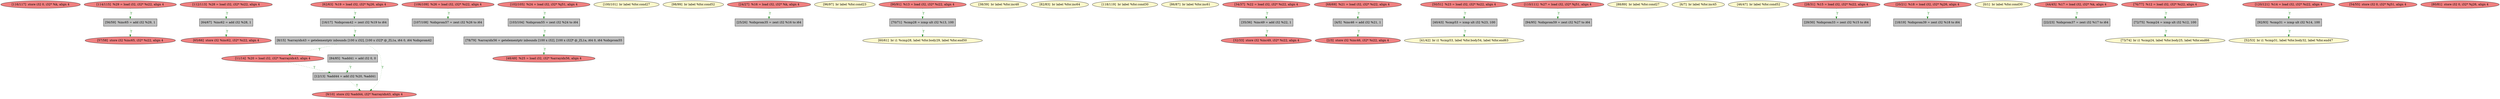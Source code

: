 
digraph G {


node948 [fillcolor=lightcoral,label="[116/117]  store i32 0, i32* %k, align 4",shape=ellipse,style=filled ]
node947 [fillcolor=lightcoral,label="[114/115]  %29 = load i32, i32* %i22, align 4",shape=ellipse,style=filled ]
node946 [fillcolor=lightcoral,label="[112/113]  %28 = load i32, i32* %i22, align 4",shape=ellipse,style=filled ]
node945 [fillcolor=lightcoral,label="[11/14]  %20 = load i32, i32* %arrayidx43, align 4",shape=ellipse,style=filled ]
node940 [fillcolor=lightcoral,label="[106/109]  %26 = load i32, i32* %i22, align 4",shape=ellipse,style=filled ]
node941 [fillcolor=grey,label="[12/13]  %add44 = add i32 %20, %add41",shape=rectangle,style=filled ]
node938 [fillcolor=grey,label="[103/104]  %idxprom55 = zext i32 %24 to i64",shape=rectangle,style=filled ]
node943 [fillcolor=lightcoral,label="[9/10]  store i32 %add44, i32* %arrayidx43, align 4",shape=ellipse,style=filled ]
node937 [fillcolor=lightcoral,label="[102/105]  %24 = load i32, i32* %j51, align 4",shape=ellipse,style=filled ]
node936 [fillcolor=lemonchiffon,label="[100/101]  br label %for.cond27",shape=ellipse,style=filled ]
node935 [fillcolor=lemonchiffon,label="[98/99]  br label %for.cond52",shape=ellipse,style=filled ]
node934 [fillcolor=grey,label="[25/26]  %idxprom35 = zext i32 %16 to i64",shape=rectangle,style=filled ]
node933 [fillcolor=lemonchiffon,label="[96/97]  br label %for.cond23",shape=ellipse,style=filled ]
node932 [fillcolor=lightcoral,label="[65/66]  store i32 %inc62, i32* %i22, align 4",shape=ellipse,style=filled ]
node930 [fillcolor=lightcoral,label="[57/58]  store i32 %inc65, i32* %i22, align 4",shape=ellipse,style=filled ]
node928 [fillcolor=lightcoral,label="[90/91]  %13 = load i32, i32* %i22, align 4",shape=ellipse,style=filled ]
node904 [fillcolor=lemonchiffon,label="[38/39]  br label %for.inc48",shape=ellipse,style=filled ]
node924 [fillcolor=lemonchiffon,label="[82/83]  br label %for.inc64",shape=ellipse,style=filled ]
node949 [fillcolor=lemonchiffon,label="[118/119]  br label %for.cond30",shape=ellipse,style=filled ]
node926 [fillcolor=lemonchiffon,label="[86/87]  br label %for.inc61",shape=ellipse,style=filled ]
node903 [fillcolor=lightcoral,label="[34/37]  %22 = load i32, i32* %i22, align 4",shape=ellipse,style=filled ]
node917 [fillcolor=lightcoral,label="[68/69]  %21 = load i32, i32* %i22, align 4",shape=ellipse,style=filled ]
node950 [fillcolor=lemonchiffon,label="[41/42]  br i1 %cmp53, label %for.body54, label %for.end63",shape=ellipse,style=filled ]
node902 [fillcolor=lightcoral,label="[32/33]  store i32 %inc49, i32* %i22, align 4",shape=ellipse,style=filled ]
node944 [fillcolor=lightcoral,label="[110/111]  %27 = load i32, i32* %j51, align 4",shape=ellipse,style=filled ]
node927 [fillcolor=lemonchiffon,label="[88/89]  br label %for.cond27",shape=ellipse,style=filled ]
node894 [fillcolor=lemonchiffon,label="[6/7]  br label %for.inc45",shape=ellipse,style=filled ]
node908 [fillcolor=lemonchiffon,label="[46/47]  br label %for.cond52",shape=ellipse,style=filled ]
node901 [fillcolor=lightcoral,label="[28/31]  %15 = load i32, i32* %i22, align 4",shape=ellipse,style=filled ]
node931 [fillcolor=grey,label="[94/95]  %idxprom59 = zext i32 %27 to i64",shape=rectangle,style=filled ]
node914 [fillcolor=lemonchiffon,label="[60/61]  br i1 %cmp28, label %for.body29, label %for.end50",shape=ellipse,style=filled ]
node919 [fillcolor=grey,label="[35/36]  %inc49 = add i32 %22, 1",shape=rectangle,style=filled ]
node905 [fillcolor=grey,label="[29/30]  %idxprom33 = zext i32 %15 to i64",shape=rectangle,style=filled ]
node898 [fillcolor=lightcoral,label="[20/21]  %18 = load i32, i32* %j26, align 4",shape=ellipse,style=filled ]
node897 [fillcolor=grey,label="[18/19]  %idxprom39 = zext i32 %18 to i64",shape=rectangle,style=filled ]
node915 [fillcolor=lightcoral,label="[62/63]  %19 = load i32, i32* %j26, align 4",shape=ellipse,style=filled ]
node892 [fillcolor=lightcoral,label="[2/3]  store i32 %inc46, i32* %i22, align 4",shape=ellipse,style=filled ]
node891 [fillcolor=lemonchiffon,label="[0/1]  br label %for.cond30",shape=ellipse,style=filled ]
node899 [fillcolor=grey,label="[22/23]  %idxprom37 = zext i32 %17 to i64",shape=rectangle,style=filled ]
node896 [fillcolor=grey,label="[16/17]  %idxprom42 = zext i32 %19 to i64",shape=rectangle,style=filled ]
node893 [fillcolor=grey,label="[4/5]  %inc46 = add i32 %21, 1",shape=rectangle,style=filled ]
node921 [fillcolor=lightcoral,label="[76/77]  %12 = load i32, i32* %i22, align 4",shape=ellipse,style=filled ]
node929 [fillcolor=grey,label="[92/93]  %cmp31 = icmp ult i32 %14, 100",shape=rectangle,style=filled ]
node909 [fillcolor=lightcoral,label="[48/49]  %25 = load i32, i32* %arrayidx56, align 4",shape=ellipse,style=filled ]
node910 [fillcolor=lightcoral,label="[50/51]  %23 = load i32, i32* %i22, align 4",shape=ellipse,style=filled ]
node951 [fillcolor=lightcoral,label="[120/121]  %14 = load i32, i32* %i22, align 4",shape=ellipse,style=filled ]
node939 [fillcolor=lemonchiffon,label="[73/74]  br i1 %cmp24, label %for.body25, label %for.end66",shape=ellipse,style=filled ]
node912 [fillcolor=lightcoral,label="[54/55]  store i32 0, i32* %j51, align 4",shape=ellipse,style=filled ]
node911 [fillcolor=lemonchiffon,label="[52/53]  br i1 %cmp31, label %for.body32, label %for.end47",shape=ellipse,style=filled ]
node913 [fillcolor=grey,label="[56/59]  %inc65 = add i32 %29, 1",shape=rectangle,style=filled ]
node907 [fillcolor=lightcoral,label="[44/45]  %17 = load i32, i32* %k, align 4",shape=ellipse,style=filled ]
node916 [fillcolor=grey,label="[64/67]  %inc62 = add i32 %28, 1",shape=rectangle,style=filled ]
node900 [fillcolor=lightcoral,label="[24/27]  %16 = load i32, i32* %k, align 4",shape=ellipse,style=filled ]
node918 [fillcolor=grey,label="[70/71]  %cmp28 = icmp ult i32 %13, 100",shape=rectangle,style=filled ]
node920 [fillcolor=grey,label="[72/75]  %cmp24 = icmp ult i32 %12, 100",shape=rectangle,style=filled ]
node895 [fillcolor=grey,label="[8/15]  %arrayidx43 = getelementptr inbounds [100 x i32], [100 x i32]* @_ZL1a, i64 0, i64 %idxprom42",shape=rectangle,style=filled ]
node922 [fillcolor=grey,label="[78/79]  %arrayidx56 = getelementptr inbounds [100 x i32], [100 x i32]* @_ZL1a, i64 0, i64 %idxprom55",shape=rectangle,style=filled ]
node923 [fillcolor=lightcoral,label="[80/81]  store i32 0, i32* %j26, align 4",shape=ellipse,style=filled ]
node942 [fillcolor=grey,label="[107/108]  %idxprom57 = zext i32 %26 to i64",shape=rectangle,style=filled ]
node906 [fillcolor=grey,label="[40/43]  %cmp53 = icmp ult i32 %23, 100",shape=rectangle,style=filled ]
node925 [fillcolor=grey,label="[84/85]  %add41 = add i32 0, 0",shape=rectangle,style=filled ]

node922->node909 [style=dotted,color=forestgreen,label="T",fontcolor=forestgreen ]
node913->node930 [style=dotted,color=forestgreen,label="T",fontcolor=forestgreen ]
node906->node950 [style=dotted,color=forestgreen,label="T",fontcolor=forestgreen ]
node946->node916 [style=dotted,color=forestgreen,label="T",fontcolor=forestgreen ]
node895->node945 [style=dotted,color=forestgreen,label="T",fontcolor=forestgreen ]
node915->node896 [style=dotted,color=forestgreen,label="T",fontcolor=forestgreen ]
node895->node943 [style=dotted,color=forestgreen,label="T",fontcolor=forestgreen ]
node944->node931 [style=dotted,color=forestgreen,label="T",fontcolor=forestgreen ]
node918->node914 [style=dotted,color=forestgreen,label="T",fontcolor=forestgreen ]
node893->node892 [style=dotted,color=forestgreen,label="T",fontcolor=forestgreen ]
node910->node906 [style=dotted,color=forestgreen,label="T",fontcolor=forestgreen ]
node917->node893 [style=dotted,color=forestgreen,label="T",fontcolor=forestgreen ]
node921->node920 [style=dotted,color=forestgreen,label="T",fontcolor=forestgreen ]
node941->node943 [style=dotted,color=forestgreen,label="T",fontcolor=forestgreen ]
node940->node942 [style=dotted,color=forestgreen,label="T",fontcolor=forestgreen ]
node928->node918 [style=dotted,color=forestgreen,label="T",fontcolor=forestgreen ]
node896->node895 [style=dotted,color=forestgreen,label="T",fontcolor=forestgreen ]
node938->node922 [style=dotted,color=forestgreen,label="T",fontcolor=forestgreen ]
node920->node939 [style=dotted,color=forestgreen,label="T",fontcolor=forestgreen ]
node937->node938 [style=dotted,color=forestgreen,label="T",fontcolor=forestgreen ]
node929->node911 [style=dotted,color=forestgreen,label="T",fontcolor=forestgreen ]
node907->node899 [style=dotted,color=forestgreen,label="T",fontcolor=forestgreen ]
node925->node941 [style=dotted,color=forestgreen,label="T",fontcolor=forestgreen ]
node947->node913 [style=dotted,color=forestgreen,label="T",fontcolor=forestgreen ]
node919->node902 [style=dotted,color=forestgreen,label="T",fontcolor=forestgreen ]
node900->node934 [style=dotted,color=forestgreen,label="T",fontcolor=forestgreen ]
node903->node919 [style=dotted,color=forestgreen,label="T",fontcolor=forestgreen ]
node945->node941 [style=dotted,color=forestgreen,label="T",fontcolor=forestgreen ]
node916->node932 [style=dotted,color=forestgreen,label="T",fontcolor=forestgreen ]
node951->node929 [style=dotted,color=forestgreen,label="T",fontcolor=forestgreen ]
node901->node905 [style=dotted,color=forestgreen,label="T",fontcolor=forestgreen ]
node898->node897 [style=dotted,color=forestgreen,label="T",fontcolor=forestgreen ]


}
